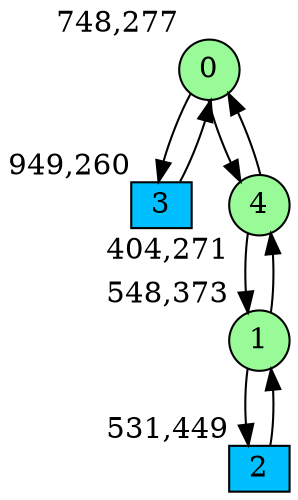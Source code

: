 digraph G {
graph [bgcolor=white]
node [shape=circle, style = filled, fillcolor=white,fixedsize=true, width=0.4, height=0.3 ]
0[xlabel="748,277", pos = "5.375,2.6875!", fillcolor=palegreen ];
1[xlabel="548,373", pos = "2.25,1.1875!", fillcolor=palegreen ];
2[xlabel="531,449", pos = "1.98438,0!", fillcolor=deepskyblue, shape=box ];
3[xlabel="949,260", pos = "8.51563,2.95313!", fillcolor=deepskyblue, shape=box ];
4[xlabel="404,271", pos = "0,2.78125!", fillcolor=palegreen ];
0->4 ;
0->3 ;
1->4 ;
1->2 ;
2->1 ;
3->0 ;
4->1 ;
4->0 ;
}
